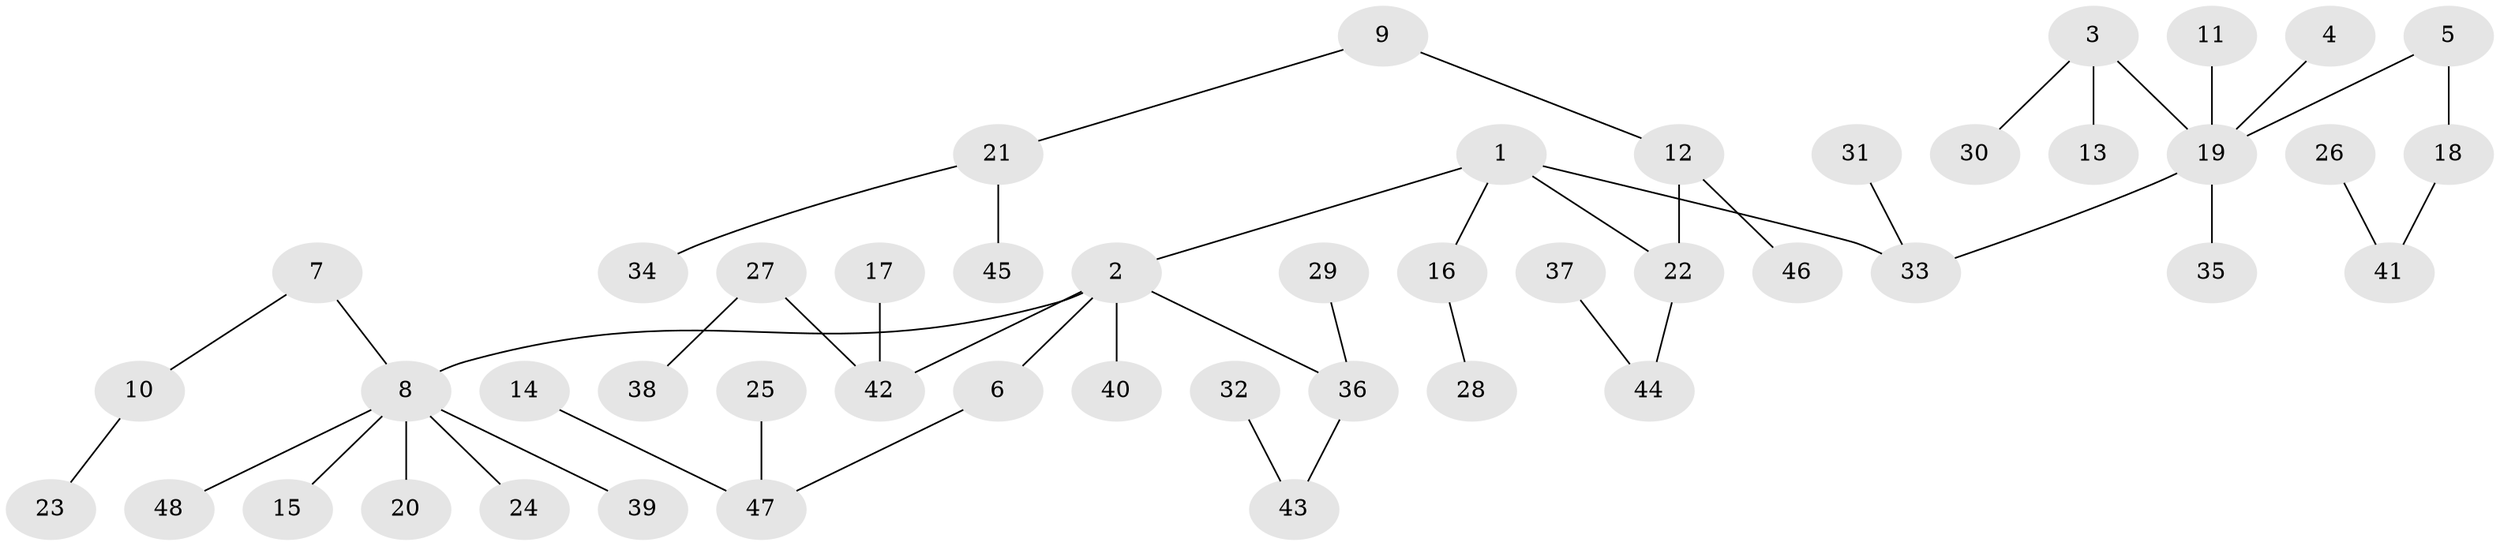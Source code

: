 // original degree distribution, {4: 0.08421052631578947, 5: 0.021052631578947368, 3: 0.14736842105263157, 8: 0.021052631578947368, 1: 0.5263157894736842, 2: 0.2}
// Generated by graph-tools (version 1.1) at 2025/02/03/09/25 03:02:17]
// undirected, 48 vertices, 47 edges
graph export_dot {
graph [start="1"]
  node [color=gray90,style=filled];
  1;
  2;
  3;
  4;
  5;
  6;
  7;
  8;
  9;
  10;
  11;
  12;
  13;
  14;
  15;
  16;
  17;
  18;
  19;
  20;
  21;
  22;
  23;
  24;
  25;
  26;
  27;
  28;
  29;
  30;
  31;
  32;
  33;
  34;
  35;
  36;
  37;
  38;
  39;
  40;
  41;
  42;
  43;
  44;
  45;
  46;
  47;
  48;
  1 -- 2 [weight=1.0];
  1 -- 16 [weight=1.0];
  1 -- 22 [weight=1.0];
  1 -- 33 [weight=1.0];
  2 -- 6 [weight=1.0];
  2 -- 8 [weight=1.0];
  2 -- 36 [weight=1.0];
  2 -- 40 [weight=1.0];
  2 -- 42 [weight=1.0];
  3 -- 13 [weight=1.0];
  3 -- 19 [weight=1.0];
  3 -- 30 [weight=1.0];
  4 -- 19 [weight=1.0];
  5 -- 18 [weight=1.0];
  5 -- 19 [weight=1.0];
  6 -- 47 [weight=1.0];
  7 -- 8 [weight=1.0];
  7 -- 10 [weight=1.0];
  8 -- 15 [weight=1.0];
  8 -- 20 [weight=1.0];
  8 -- 24 [weight=1.0];
  8 -- 39 [weight=1.0];
  8 -- 48 [weight=1.0];
  9 -- 12 [weight=1.0];
  9 -- 21 [weight=1.0];
  10 -- 23 [weight=1.0];
  11 -- 19 [weight=1.0];
  12 -- 22 [weight=1.0];
  12 -- 46 [weight=1.0];
  14 -- 47 [weight=1.0];
  16 -- 28 [weight=1.0];
  17 -- 42 [weight=1.0];
  18 -- 41 [weight=1.0];
  19 -- 33 [weight=1.0];
  19 -- 35 [weight=1.0];
  21 -- 34 [weight=1.0];
  21 -- 45 [weight=1.0];
  22 -- 44 [weight=1.0];
  25 -- 47 [weight=1.0];
  26 -- 41 [weight=1.0];
  27 -- 38 [weight=1.0];
  27 -- 42 [weight=1.0];
  29 -- 36 [weight=1.0];
  31 -- 33 [weight=1.0];
  32 -- 43 [weight=1.0];
  36 -- 43 [weight=1.0];
  37 -- 44 [weight=1.0];
}
